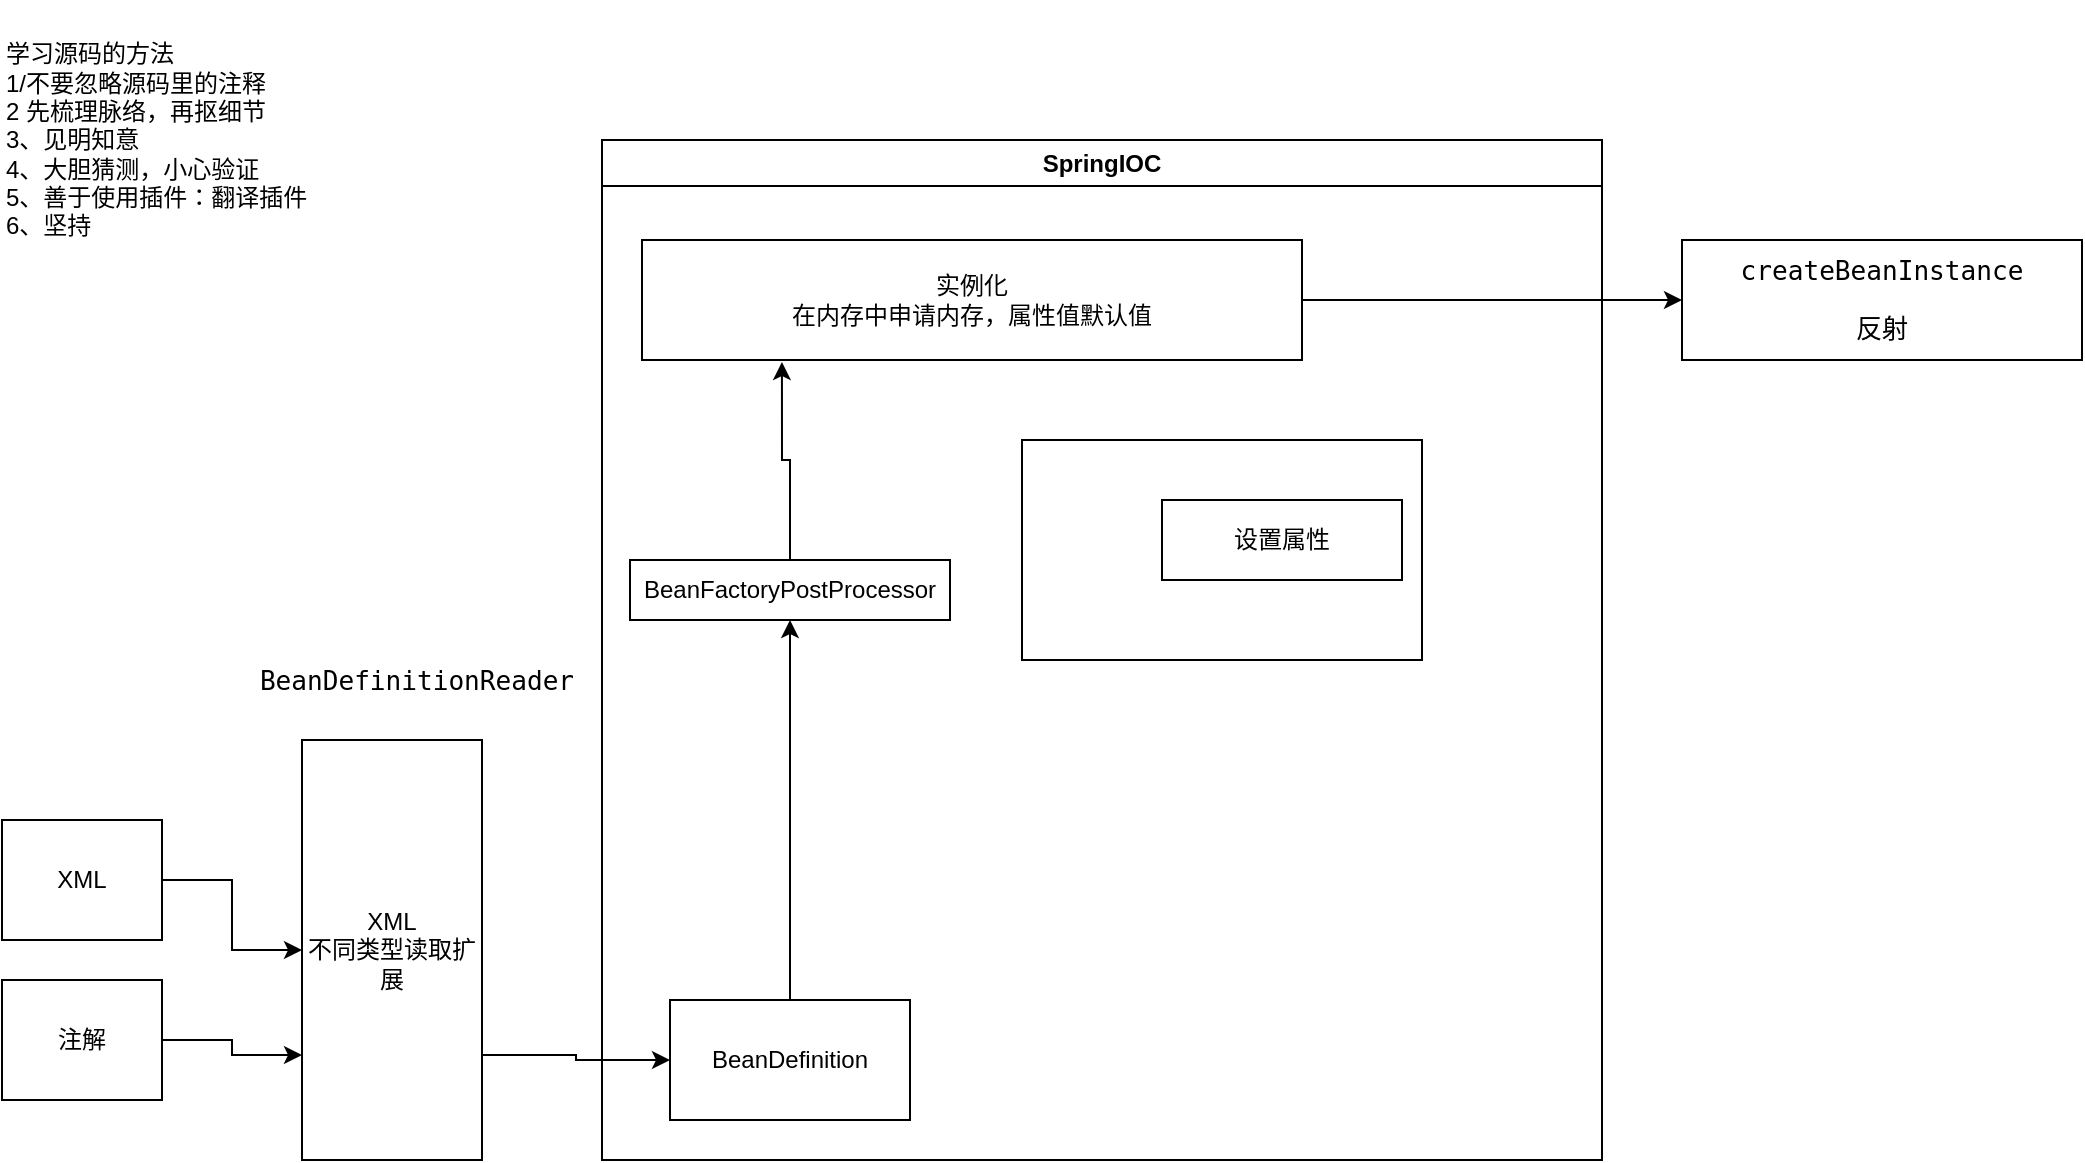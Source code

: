 <mxfile version="21.1.2" type="device">
  <diagram name="第 1 页" id="Q3yEySlgmaNKFeRueKEK">
    <mxGraphModel dx="1026" dy="743" grid="1" gridSize="10" guides="1" tooltips="1" connect="1" arrows="1" fold="1" page="1" pageScale="1" pageWidth="827" pageHeight="1169" background="#ffffff" math="0" shadow="0">
      <root>
        <mxCell id="0" />
        <mxCell id="1" parent="0" />
        <mxCell id="93BXLAmlQXDRcC2UiOlw-1" value="SpringIOC" style="swimlane;whiteSpace=wrap;html=1;" parent="1" vertex="1">
          <mxGeometry x="320" y="90" width="500" height="510" as="geometry" />
        </mxCell>
        <mxCell id="zv4eL0YQtoWq20ydfIb3-9" style="edgeStyle=orthogonalEdgeStyle;rounded=0;orthogonalLoop=1;jettySize=auto;html=1;entryX=0.5;entryY=1;entryDx=0;entryDy=0;" edge="1" parent="93BXLAmlQXDRcC2UiOlw-1" source="zv4eL0YQtoWq20ydfIb3-3" target="zv4eL0YQtoWq20ydfIb3-8">
          <mxGeometry relative="1" as="geometry" />
        </mxCell>
        <mxCell id="zv4eL0YQtoWq20ydfIb3-3" value="BeanDefinition" style="rounded=0;whiteSpace=wrap;html=1;" vertex="1" parent="93BXLAmlQXDRcC2UiOlw-1">
          <mxGeometry x="34" y="430" width="120" height="60" as="geometry" />
        </mxCell>
        <mxCell id="zv4eL0YQtoWq20ydfIb3-11" style="edgeStyle=orthogonalEdgeStyle;rounded=0;orthogonalLoop=1;jettySize=auto;html=1;" edge="1" parent="93BXLAmlQXDRcC2UiOlw-1" source="zv4eL0YQtoWq20ydfIb3-6">
          <mxGeometry relative="1" as="geometry">
            <mxPoint x="540" y="80" as="targetPoint" />
          </mxGeometry>
        </mxCell>
        <mxCell id="zv4eL0YQtoWq20ydfIb3-6" value="实例化&lt;br&gt;在内存中申请内存，属性值默认值" style="rounded=0;whiteSpace=wrap;html=1;" vertex="1" parent="93BXLAmlQXDRcC2UiOlw-1">
          <mxGeometry x="20" y="50" width="330" height="60" as="geometry" />
        </mxCell>
        <mxCell id="zv4eL0YQtoWq20ydfIb3-10" style="edgeStyle=orthogonalEdgeStyle;rounded=0;orthogonalLoop=1;jettySize=auto;html=1;entryX=0.212;entryY=1.017;entryDx=0;entryDy=0;entryPerimeter=0;" edge="1" parent="93BXLAmlQXDRcC2UiOlw-1" source="zv4eL0YQtoWq20ydfIb3-8" target="zv4eL0YQtoWq20ydfIb3-6">
          <mxGeometry relative="1" as="geometry" />
        </mxCell>
        <mxCell id="zv4eL0YQtoWq20ydfIb3-8" value="BeanFactoryPostProcessor" style="rounded=0;whiteSpace=wrap;html=1;" vertex="1" parent="93BXLAmlQXDRcC2UiOlw-1">
          <mxGeometry x="14" y="210" width="160" height="30" as="geometry" />
        </mxCell>
        <mxCell id="zv4eL0YQtoWq20ydfIb3-13" value="" style="rounded=0;whiteSpace=wrap;html=1;" vertex="1" parent="93BXLAmlQXDRcC2UiOlw-1">
          <mxGeometry x="210" y="150" width="200" height="110" as="geometry" />
        </mxCell>
        <mxCell id="zv4eL0YQtoWq20ydfIb3-14" value="设置属性" style="rounded=0;whiteSpace=wrap;html=1;" vertex="1" parent="93BXLAmlQXDRcC2UiOlw-1">
          <mxGeometry x="280" y="180" width="120" height="40" as="geometry" />
        </mxCell>
        <mxCell id="zv4eL0YQtoWq20ydfIb3-1" style="edgeStyle=orthogonalEdgeStyle;rounded=0;orthogonalLoop=1;jettySize=auto;html=1;entryX=0;entryY=0.5;entryDx=0;entryDy=0;" edge="1" parent="1" source="93BXLAmlQXDRcC2UiOlw-2" target="93BXLAmlQXDRcC2UiOlw-4">
          <mxGeometry relative="1" as="geometry" />
        </mxCell>
        <mxCell id="93BXLAmlQXDRcC2UiOlw-2" value="XML" style="rounded=0;whiteSpace=wrap;html=1;" parent="1" vertex="1">
          <mxGeometry x="20" y="430" width="80" height="60" as="geometry" />
        </mxCell>
        <mxCell id="zv4eL0YQtoWq20ydfIb3-2" style="edgeStyle=orthogonalEdgeStyle;rounded=0;orthogonalLoop=1;jettySize=auto;html=1;entryX=0;entryY=0.75;entryDx=0;entryDy=0;" edge="1" parent="1" source="93BXLAmlQXDRcC2UiOlw-3" target="93BXLAmlQXDRcC2UiOlw-4">
          <mxGeometry relative="1" as="geometry" />
        </mxCell>
        <mxCell id="93BXLAmlQXDRcC2UiOlw-3" value="注解" style="rounded=0;whiteSpace=wrap;html=1;" parent="1" vertex="1">
          <mxGeometry x="20" y="510" width="80" height="60" as="geometry" />
        </mxCell>
        <mxCell id="zv4eL0YQtoWq20ydfIb3-5" style="edgeStyle=orthogonalEdgeStyle;rounded=0;orthogonalLoop=1;jettySize=auto;html=1;exitX=1;exitY=0.75;exitDx=0;exitDy=0;entryX=0;entryY=0.5;entryDx=0;entryDy=0;" edge="1" parent="1" source="93BXLAmlQXDRcC2UiOlw-4" target="zv4eL0YQtoWq20ydfIb3-3">
          <mxGeometry relative="1" as="geometry" />
        </mxCell>
        <mxCell id="93BXLAmlQXDRcC2UiOlw-4" value="XML&lt;br&gt;不同类型读取扩展" style="rounded=0;whiteSpace=wrap;html=1;" parent="1" vertex="1">
          <mxGeometry x="170" y="390" width="90" height="210" as="geometry" />
        </mxCell>
        <mxCell id="93BXLAmlQXDRcC2UiOlw-5" value="学习源码的方法&lt;br&gt;1/不要忽略源码里的注释&lt;br&gt;2 先梳理脉络，再抠细节&lt;br&gt;3、见明知意&lt;br&gt;4、大胆猜测，小心验证&lt;br&gt;5、善于使用插件：翻译插件&lt;br&gt;6、坚持" style="text;html=1;strokeColor=none;fillColor=none;align=left;verticalAlign=middle;whiteSpace=wrap;rounded=0;" parent="1" vertex="1">
          <mxGeometry x="20" y="20" width="170" height="140" as="geometry" />
        </mxCell>
        <mxCell id="zv4eL0YQtoWq20ydfIb3-4" value="&lt;pre style=&quot;font-family: &amp;quot;JetBrains Mono&amp;quot;, monospace; font-size: 9.8pt;&quot;&gt;BeanDefinitionReader&lt;/pre&gt;" style="text;html=1;align=center;verticalAlign=middle;whiteSpace=wrap;rounded=0;fontColor=default;labelBackgroundColor=default;" vertex="1" parent="1">
          <mxGeometry x="140" y="340" width="175" height="40" as="geometry" />
        </mxCell>
        <mxCell id="zv4eL0YQtoWq20ydfIb3-12" value="&lt;pre style=&quot;font-family: &amp;quot;JetBrains Mono&amp;quot;, monospace; font-size: 9.8pt;&quot;&gt;createBeanInstance&lt;/pre&gt;&lt;pre style=&quot;font-family: &amp;quot;JetBrains Mono&amp;quot;, monospace; font-size: 9.8pt;&quot;&gt;反射&lt;/pre&gt;" style="rounded=0;whiteSpace=wrap;html=1;labelBackgroundColor=none;fontColor=default;" vertex="1" parent="1">
          <mxGeometry x="860" y="140" width="200" height="60" as="geometry" />
        </mxCell>
      </root>
    </mxGraphModel>
  </diagram>
</mxfile>
